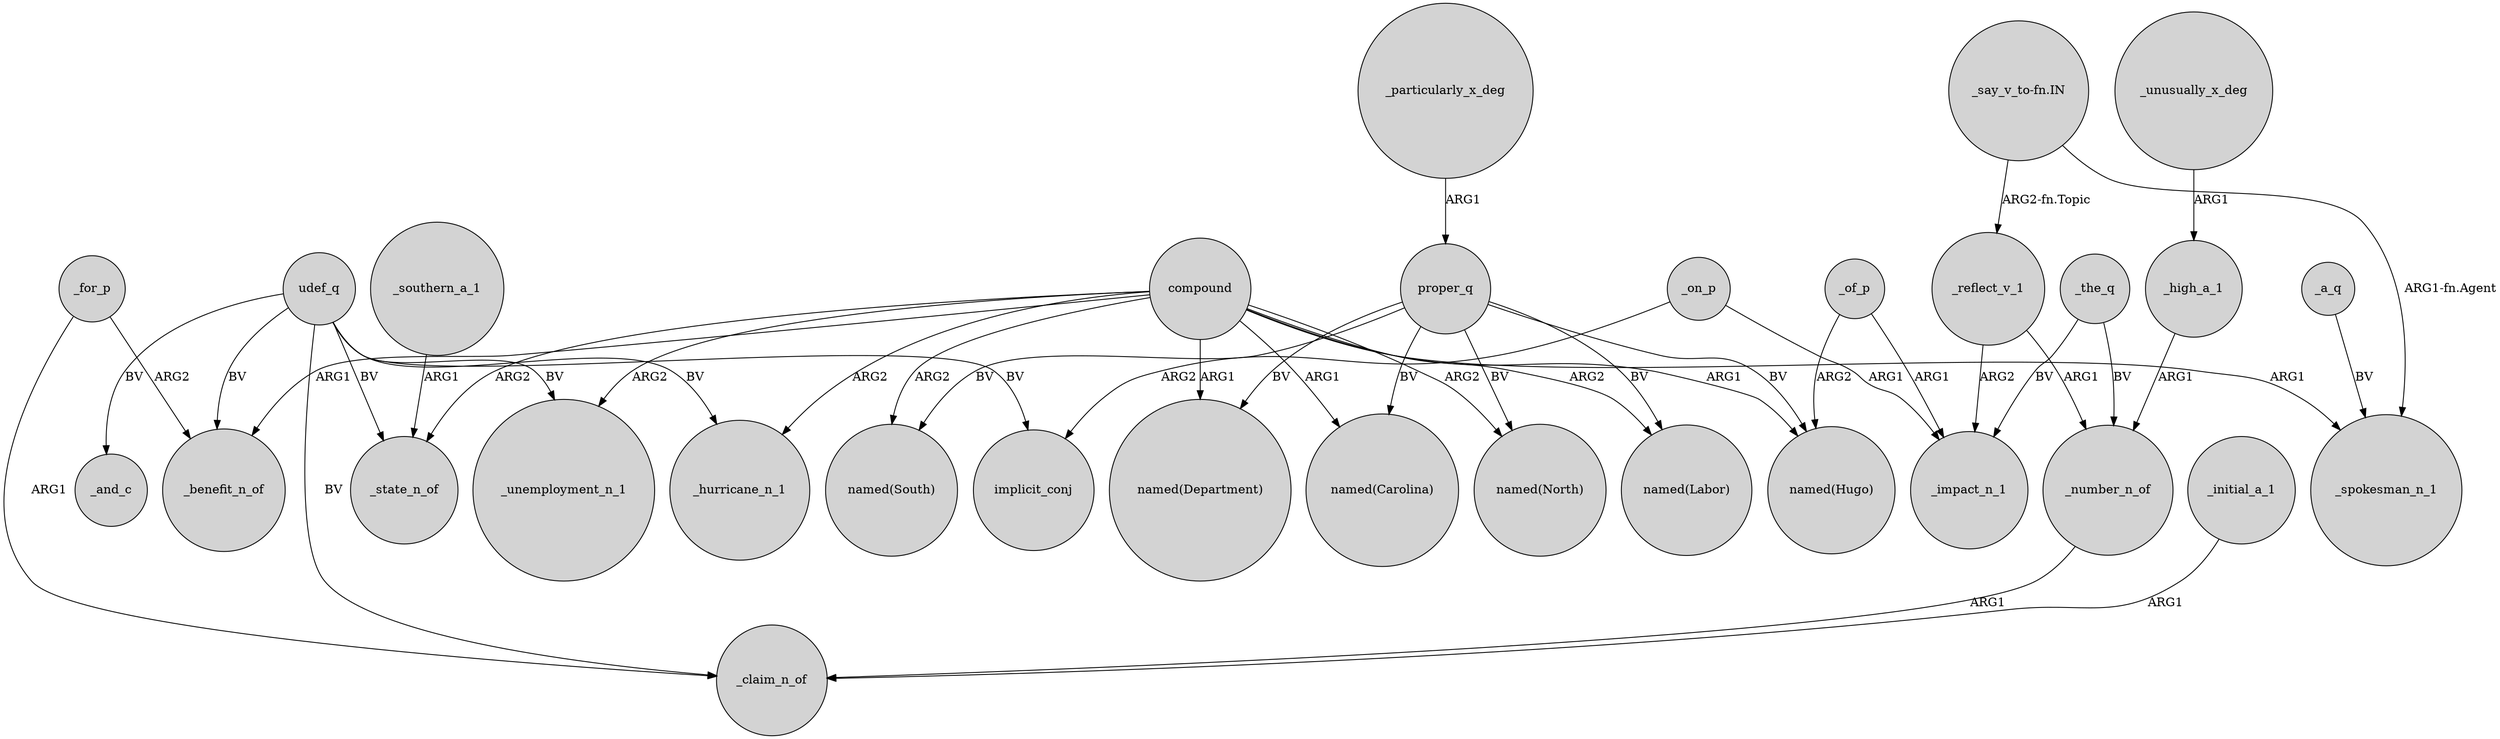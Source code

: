 digraph {
	node [shape=circle style=filled]
	compound -> "named(North)" [label=ARG2]
	_for_p -> _claim_n_of [label=ARG1]
	compound -> "named(South)" [label=ARG2]
	"_say_v_to-fn.IN" -> _reflect_v_1 [label="ARG2-fn.Topic"]
	_reflect_v_1 -> _impact_n_1 [label=ARG2]
	proper_q -> "named(North)" [label=BV]
	_particularly_x_deg -> proper_q [label=ARG1]
	_the_q -> _impact_n_1 [label=BV]
	compound -> "named(Hugo)" [label=ARG1]
	_on_p -> implicit_conj [label=ARG2]
	_southern_a_1 -> _state_n_of [label=ARG1]
	_reflect_v_1 -> _number_n_of [label=ARG1]
	udef_q -> _state_n_of [label=BV]
	_of_p -> "named(Hugo)" [label=ARG2]
	_the_q -> _number_n_of [label=BV]
	compound -> _state_n_of [label=ARG2]
	udef_q -> implicit_conj [label=BV]
	"_say_v_to-fn.IN" -> _spokesman_n_1 [label="ARG1-fn.Agent"]
	udef_q -> _unemployment_n_1 [label=BV]
	udef_q -> _hurricane_n_1 [label=BV]
	compound -> "named(Labor)" [label=ARG2]
	compound -> _spokesman_n_1 [label=ARG1]
	_of_p -> _impact_n_1 [label=ARG1]
	_initial_a_1 -> _claim_n_of [label=ARG1]
	compound -> "named(Carolina)" [label=ARG1]
	compound -> _benefit_n_of [label=ARG1]
	_on_p -> _impact_n_1 [label=ARG1]
	proper_q -> "named(Hugo)" [label=BV]
	_high_a_1 -> _number_n_of [label=ARG1]
	compound -> _hurricane_n_1 [label=ARG2]
	_a_q -> _spokesman_n_1 [label=BV]
	compound -> "named(Department)" [label=ARG1]
	udef_q -> _claim_n_of [label=BV]
	_unusually_x_deg -> _high_a_1 [label=ARG1]
	proper_q -> "named(Carolina)" [label=BV]
	proper_q -> "named(Labor)" [label=BV]
	udef_q -> _and_c [label=BV]
	proper_q -> "named(South)" [label=BV]
	_for_p -> _benefit_n_of [label=ARG2]
	proper_q -> "named(Department)" [label=BV]
	udef_q -> _benefit_n_of [label=BV]
	compound -> _unemployment_n_1 [label=ARG2]
	_number_n_of -> _claim_n_of [label=ARG1]
}
